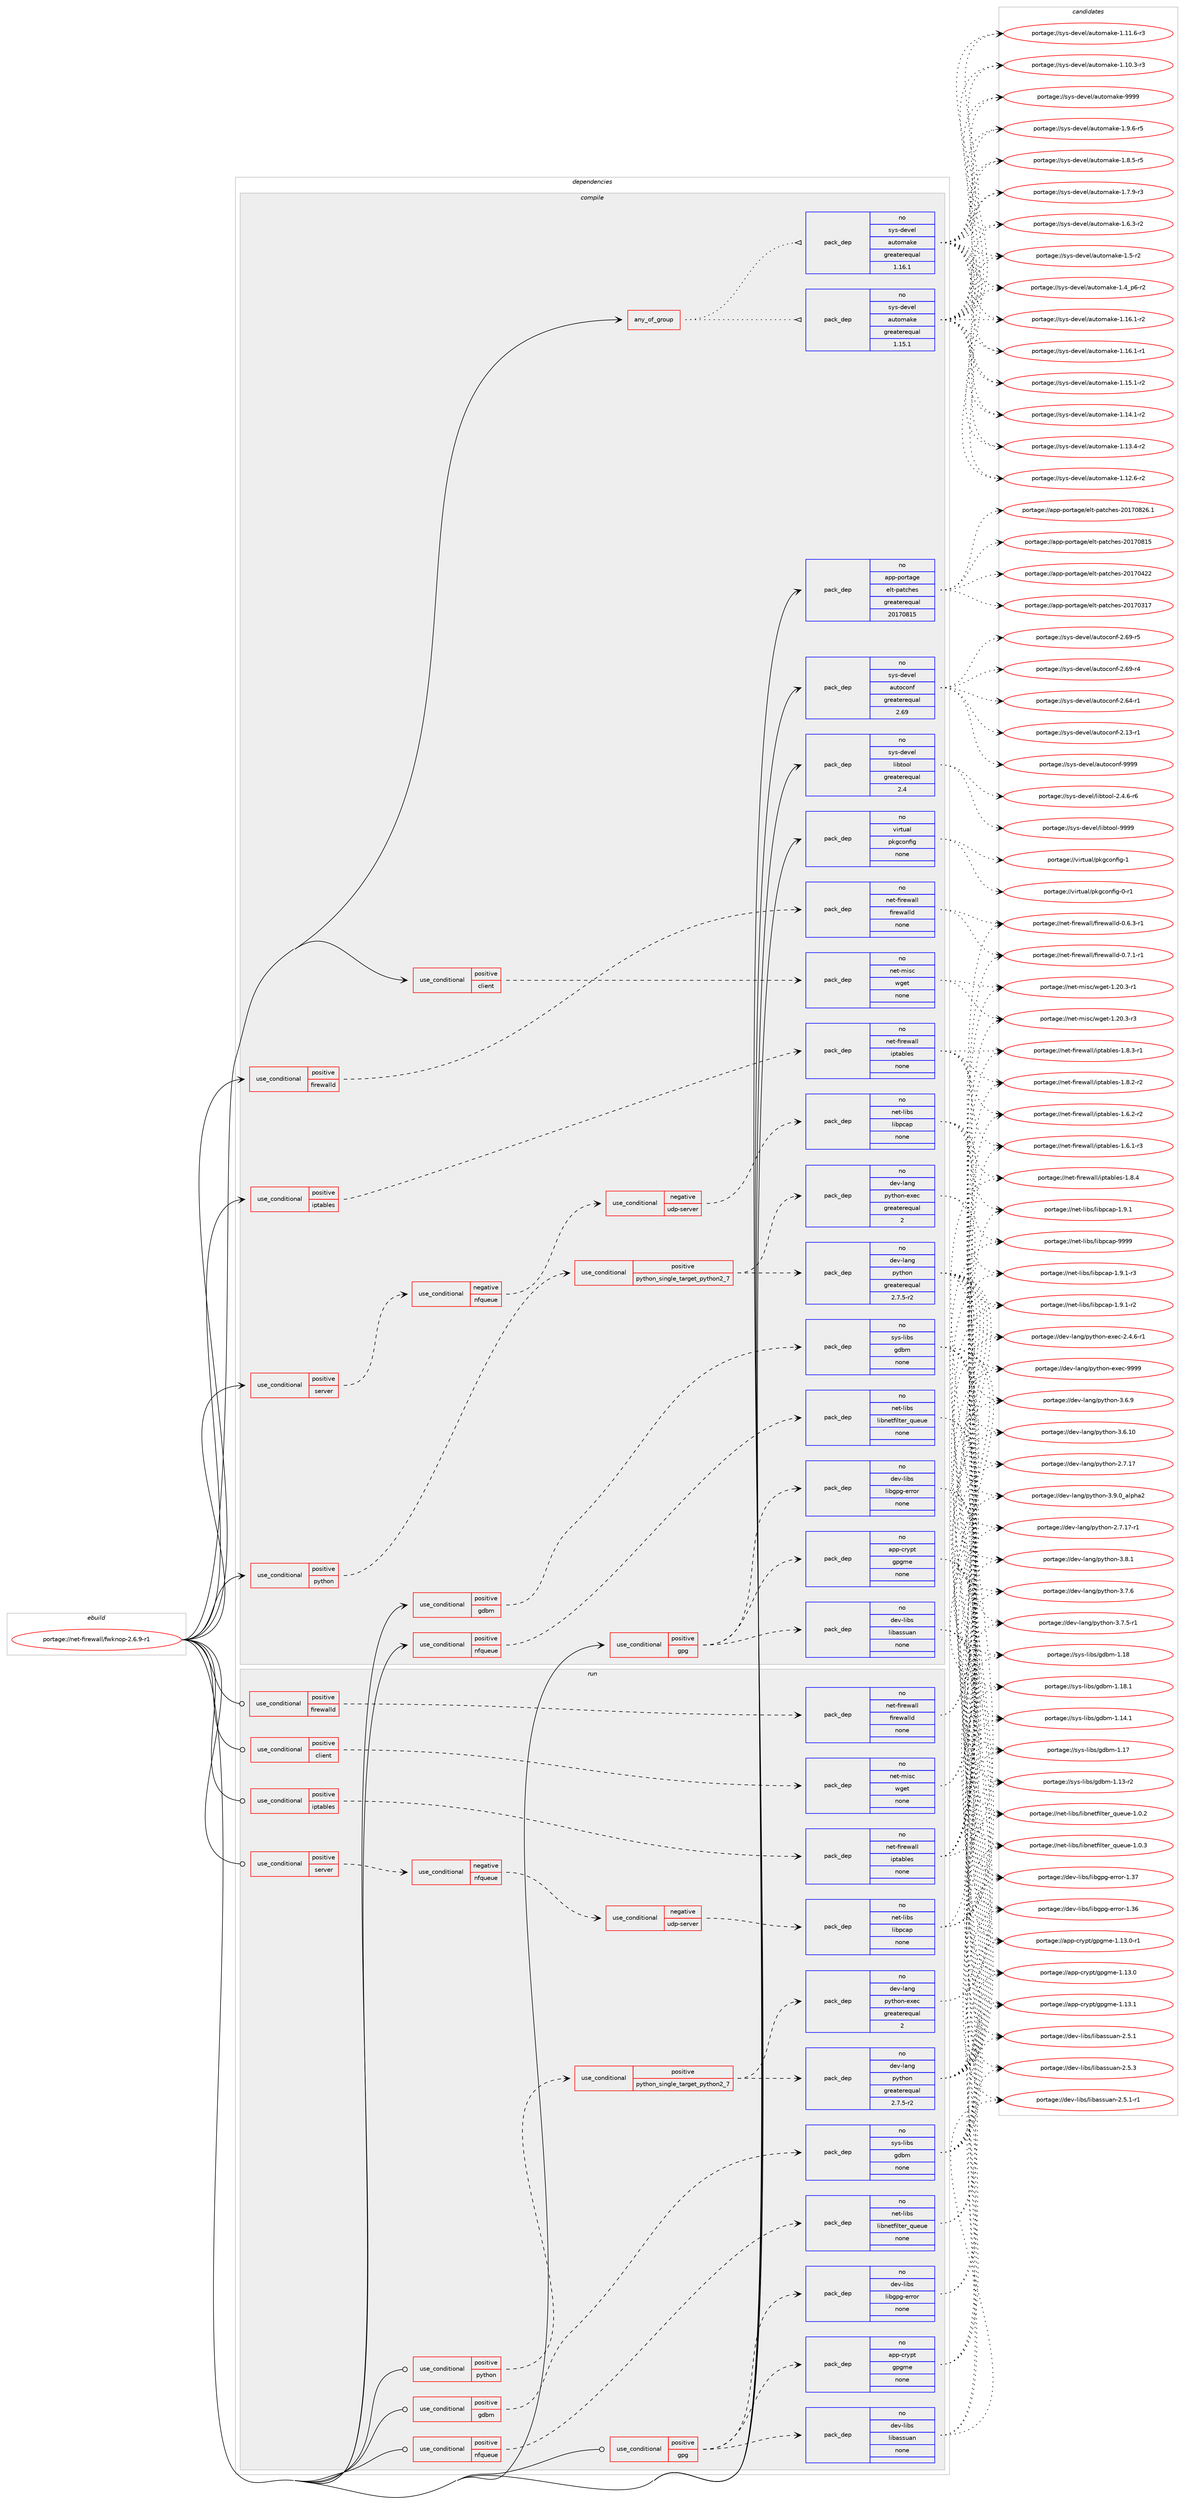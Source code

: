 digraph prolog {

# *************
# Graph options
# *************

newrank=true;
concentrate=true;
compound=true;
graph [rankdir=LR,fontname=Helvetica,fontsize=10,ranksep=1.5];#, ranksep=2.5, nodesep=0.2];
edge  [arrowhead=vee];
node  [fontname=Helvetica,fontsize=10];

# **********
# The ebuild
# **********

subgraph cluster_leftcol {
color=gray;
rank=same;
label=<<i>ebuild</i>>;
id [label="portage://net-firewall/fwknop-2.6.9-r1", color=red, width=4, href="../net-firewall/fwknop-2.6.9-r1.svg"];
}

# ****************
# The dependencies
# ****************

subgraph cluster_midcol {
color=gray;
label=<<i>dependencies</i>>;
subgraph cluster_compile {
fillcolor="#eeeeee";
style=filled;
label=<<i>compile</i>>;
subgraph any2264 {
dependency145728 [label=<<TABLE BORDER="0" CELLBORDER="1" CELLSPACING="0" CELLPADDING="4"><TR><TD CELLPADDING="10">any_of_group</TD></TR></TABLE>>, shape=none, color=red];subgraph pack111293 {
dependency145729 [label=<<TABLE BORDER="0" CELLBORDER="1" CELLSPACING="0" CELLPADDING="4" WIDTH="220"><TR><TD ROWSPAN="6" CELLPADDING="30">pack_dep</TD></TR><TR><TD WIDTH="110">no</TD></TR><TR><TD>sys-devel</TD></TR><TR><TD>automake</TD></TR><TR><TD>greaterequal</TD></TR><TR><TD>1.16.1</TD></TR></TABLE>>, shape=none, color=blue];
}
dependency145728:e -> dependency145729:w [weight=20,style="dotted",arrowhead="oinv"];
subgraph pack111294 {
dependency145730 [label=<<TABLE BORDER="0" CELLBORDER="1" CELLSPACING="0" CELLPADDING="4" WIDTH="220"><TR><TD ROWSPAN="6" CELLPADDING="30">pack_dep</TD></TR><TR><TD WIDTH="110">no</TD></TR><TR><TD>sys-devel</TD></TR><TR><TD>automake</TD></TR><TR><TD>greaterequal</TD></TR><TR><TD>1.15.1</TD></TR></TABLE>>, shape=none, color=blue];
}
dependency145728:e -> dependency145730:w [weight=20,style="dotted",arrowhead="oinv"];
}
id:e -> dependency145728:w [weight=20,style="solid",arrowhead="vee"];
subgraph cond32019 {
dependency145731 [label=<<TABLE BORDER="0" CELLBORDER="1" CELLSPACING="0" CELLPADDING="4"><TR><TD ROWSPAN="3" CELLPADDING="10">use_conditional</TD></TR><TR><TD>positive</TD></TR><TR><TD>client</TD></TR></TABLE>>, shape=none, color=red];
subgraph pack111295 {
dependency145732 [label=<<TABLE BORDER="0" CELLBORDER="1" CELLSPACING="0" CELLPADDING="4" WIDTH="220"><TR><TD ROWSPAN="6" CELLPADDING="30">pack_dep</TD></TR><TR><TD WIDTH="110">no</TD></TR><TR><TD>net-misc</TD></TR><TR><TD>wget</TD></TR><TR><TD>none</TD></TR><TR><TD></TD></TR></TABLE>>, shape=none, color=blue];
}
dependency145731:e -> dependency145732:w [weight=20,style="dashed",arrowhead="vee"];
}
id:e -> dependency145731:w [weight=20,style="solid",arrowhead="vee"];
subgraph cond32020 {
dependency145733 [label=<<TABLE BORDER="0" CELLBORDER="1" CELLSPACING="0" CELLPADDING="4"><TR><TD ROWSPAN="3" CELLPADDING="10">use_conditional</TD></TR><TR><TD>positive</TD></TR><TR><TD>firewalld</TD></TR></TABLE>>, shape=none, color=red];
subgraph pack111296 {
dependency145734 [label=<<TABLE BORDER="0" CELLBORDER="1" CELLSPACING="0" CELLPADDING="4" WIDTH="220"><TR><TD ROWSPAN="6" CELLPADDING="30">pack_dep</TD></TR><TR><TD WIDTH="110">no</TD></TR><TR><TD>net-firewall</TD></TR><TR><TD>firewalld</TD></TR><TR><TD>none</TD></TR><TR><TD></TD></TR></TABLE>>, shape=none, color=blue];
}
dependency145733:e -> dependency145734:w [weight=20,style="dashed",arrowhead="vee"];
}
id:e -> dependency145733:w [weight=20,style="solid",arrowhead="vee"];
subgraph cond32021 {
dependency145735 [label=<<TABLE BORDER="0" CELLBORDER="1" CELLSPACING="0" CELLPADDING="4"><TR><TD ROWSPAN="3" CELLPADDING="10">use_conditional</TD></TR><TR><TD>positive</TD></TR><TR><TD>gdbm</TD></TR></TABLE>>, shape=none, color=red];
subgraph pack111297 {
dependency145736 [label=<<TABLE BORDER="0" CELLBORDER="1" CELLSPACING="0" CELLPADDING="4" WIDTH="220"><TR><TD ROWSPAN="6" CELLPADDING="30">pack_dep</TD></TR><TR><TD WIDTH="110">no</TD></TR><TR><TD>sys-libs</TD></TR><TR><TD>gdbm</TD></TR><TR><TD>none</TD></TR><TR><TD></TD></TR></TABLE>>, shape=none, color=blue];
}
dependency145735:e -> dependency145736:w [weight=20,style="dashed",arrowhead="vee"];
}
id:e -> dependency145735:w [weight=20,style="solid",arrowhead="vee"];
subgraph cond32022 {
dependency145737 [label=<<TABLE BORDER="0" CELLBORDER="1" CELLSPACING="0" CELLPADDING="4"><TR><TD ROWSPAN="3" CELLPADDING="10">use_conditional</TD></TR><TR><TD>positive</TD></TR><TR><TD>gpg</TD></TR></TABLE>>, shape=none, color=red];
subgraph pack111298 {
dependency145738 [label=<<TABLE BORDER="0" CELLBORDER="1" CELLSPACING="0" CELLPADDING="4" WIDTH="220"><TR><TD ROWSPAN="6" CELLPADDING="30">pack_dep</TD></TR><TR><TD WIDTH="110">no</TD></TR><TR><TD>app-crypt</TD></TR><TR><TD>gpgme</TD></TR><TR><TD>none</TD></TR><TR><TD></TD></TR></TABLE>>, shape=none, color=blue];
}
dependency145737:e -> dependency145738:w [weight=20,style="dashed",arrowhead="vee"];
subgraph pack111299 {
dependency145739 [label=<<TABLE BORDER="0" CELLBORDER="1" CELLSPACING="0" CELLPADDING="4" WIDTH="220"><TR><TD ROWSPAN="6" CELLPADDING="30">pack_dep</TD></TR><TR><TD WIDTH="110">no</TD></TR><TR><TD>dev-libs</TD></TR><TR><TD>libassuan</TD></TR><TR><TD>none</TD></TR><TR><TD></TD></TR></TABLE>>, shape=none, color=blue];
}
dependency145737:e -> dependency145739:w [weight=20,style="dashed",arrowhead="vee"];
subgraph pack111300 {
dependency145740 [label=<<TABLE BORDER="0" CELLBORDER="1" CELLSPACING="0" CELLPADDING="4" WIDTH="220"><TR><TD ROWSPAN="6" CELLPADDING="30">pack_dep</TD></TR><TR><TD WIDTH="110">no</TD></TR><TR><TD>dev-libs</TD></TR><TR><TD>libgpg-error</TD></TR><TR><TD>none</TD></TR><TR><TD></TD></TR></TABLE>>, shape=none, color=blue];
}
dependency145737:e -> dependency145740:w [weight=20,style="dashed",arrowhead="vee"];
}
id:e -> dependency145737:w [weight=20,style="solid",arrowhead="vee"];
subgraph cond32023 {
dependency145741 [label=<<TABLE BORDER="0" CELLBORDER="1" CELLSPACING="0" CELLPADDING="4"><TR><TD ROWSPAN="3" CELLPADDING="10">use_conditional</TD></TR><TR><TD>positive</TD></TR><TR><TD>iptables</TD></TR></TABLE>>, shape=none, color=red];
subgraph pack111301 {
dependency145742 [label=<<TABLE BORDER="0" CELLBORDER="1" CELLSPACING="0" CELLPADDING="4" WIDTH="220"><TR><TD ROWSPAN="6" CELLPADDING="30">pack_dep</TD></TR><TR><TD WIDTH="110">no</TD></TR><TR><TD>net-firewall</TD></TR><TR><TD>iptables</TD></TR><TR><TD>none</TD></TR><TR><TD></TD></TR></TABLE>>, shape=none, color=blue];
}
dependency145741:e -> dependency145742:w [weight=20,style="dashed",arrowhead="vee"];
}
id:e -> dependency145741:w [weight=20,style="solid",arrowhead="vee"];
subgraph cond32024 {
dependency145743 [label=<<TABLE BORDER="0" CELLBORDER="1" CELLSPACING="0" CELLPADDING="4"><TR><TD ROWSPAN="3" CELLPADDING="10">use_conditional</TD></TR><TR><TD>positive</TD></TR><TR><TD>nfqueue</TD></TR></TABLE>>, shape=none, color=red];
subgraph pack111302 {
dependency145744 [label=<<TABLE BORDER="0" CELLBORDER="1" CELLSPACING="0" CELLPADDING="4" WIDTH="220"><TR><TD ROWSPAN="6" CELLPADDING="30">pack_dep</TD></TR><TR><TD WIDTH="110">no</TD></TR><TR><TD>net-libs</TD></TR><TR><TD>libnetfilter_queue</TD></TR><TR><TD>none</TD></TR><TR><TD></TD></TR></TABLE>>, shape=none, color=blue];
}
dependency145743:e -> dependency145744:w [weight=20,style="dashed",arrowhead="vee"];
}
id:e -> dependency145743:w [weight=20,style="solid",arrowhead="vee"];
subgraph cond32025 {
dependency145745 [label=<<TABLE BORDER="0" CELLBORDER="1" CELLSPACING="0" CELLPADDING="4"><TR><TD ROWSPAN="3" CELLPADDING="10">use_conditional</TD></TR><TR><TD>positive</TD></TR><TR><TD>python</TD></TR></TABLE>>, shape=none, color=red];
subgraph cond32026 {
dependency145746 [label=<<TABLE BORDER="0" CELLBORDER="1" CELLSPACING="0" CELLPADDING="4"><TR><TD ROWSPAN="3" CELLPADDING="10">use_conditional</TD></TR><TR><TD>positive</TD></TR><TR><TD>python_single_target_python2_7</TD></TR></TABLE>>, shape=none, color=red];
subgraph pack111303 {
dependency145747 [label=<<TABLE BORDER="0" CELLBORDER="1" CELLSPACING="0" CELLPADDING="4" WIDTH="220"><TR><TD ROWSPAN="6" CELLPADDING="30">pack_dep</TD></TR><TR><TD WIDTH="110">no</TD></TR><TR><TD>dev-lang</TD></TR><TR><TD>python</TD></TR><TR><TD>greaterequal</TD></TR><TR><TD>2.7.5-r2</TD></TR></TABLE>>, shape=none, color=blue];
}
dependency145746:e -> dependency145747:w [weight=20,style="dashed",arrowhead="vee"];
subgraph pack111304 {
dependency145748 [label=<<TABLE BORDER="0" CELLBORDER="1" CELLSPACING="0" CELLPADDING="4" WIDTH="220"><TR><TD ROWSPAN="6" CELLPADDING="30">pack_dep</TD></TR><TR><TD WIDTH="110">no</TD></TR><TR><TD>dev-lang</TD></TR><TR><TD>python-exec</TD></TR><TR><TD>greaterequal</TD></TR><TR><TD>2</TD></TR></TABLE>>, shape=none, color=blue];
}
dependency145746:e -> dependency145748:w [weight=20,style="dashed",arrowhead="vee"];
}
dependency145745:e -> dependency145746:w [weight=20,style="dashed",arrowhead="vee"];
}
id:e -> dependency145745:w [weight=20,style="solid",arrowhead="vee"];
subgraph cond32027 {
dependency145749 [label=<<TABLE BORDER="0" CELLBORDER="1" CELLSPACING="0" CELLPADDING="4"><TR><TD ROWSPAN="3" CELLPADDING="10">use_conditional</TD></TR><TR><TD>positive</TD></TR><TR><TD>server</TD></TR></TABLE>>, shape=none, color=red];
subgraph cond32028 {
dependency145750 [label=<<TABLE BORDER="0" CELLBORDER="1" CELLSPACING="0" CELLPADDING="4"><TR><TD ROWSPAN="3" CELLPADDING="10">use_conditional</TD></TR><TR><TD>negative</TD></TR><TR><TD>nfqueue</TD></TR></TABLE>>, shape=none, color=red];
subgraph cond32029 {
dependency145751 [label=<<TABLE BORDER="0" CELLBORDER="1" CELLSPACING="0" CELLPADDING="4"><TR><TD ROWSPAN="3" CELLPADDING="10">use_conditional</TD></TR><TR><TD>negative</TD></TR><TR><TD>udp-server</TD></TR></TABLE>>, shape=none, color=red];
subgraph pack111305 {
dependency145752 [label=<<TABLE BORDER="0" CELLBORDER="1" CELLSPACING="0" CELLPADDING="4" WIDTH="220"><TR><TD ROWSPAN="6" CELLPADDING="30">pack_dep</TD></TR><TR><TD WIDTH="110">no</TD></TR><TR><TD>net-libs</TD></TR><TR><TD>libpcap</TD></TR><TR><TD>none</TD></TR><TR><TD></TD></TR></TABLE>>, shape=none, color=blue];
}
dependency145751:e -> dependency145752:w [weight=20,style="dashed",arrowhead="vee"];
}
dependency145750:e -> dependency145751:w [weight=20,style="dashed",arrowhead="vee"];
}
dependency145749:e -> dependency145750:w [weight=20,style="dashed",arrowhead="vee"];
}
id:e -> dependency145749:w [weight=20,style="solid",arrowhead="vee"];
subgraph pack111306 {
dependency145753 [label=<<TABLE BORDER="0" CELLBORDER="1" CELLSPACING="0" CELLPADDING="4" WIDTH="220"><TR><TD ROWSPAN="6" CELLPADDING="30">pack_dep</TD></TR><TR><TD WIDTH="110">no</TD></TR><TR><TD>app-portage</TD></TR><TR><TD>elt-patches</TD></TR><TR><TD>greaterequal</TD></TR><TR><TD>20170815</TD></TR></TABLE>>, shape=none, color=blue];
}
id:e -> dependency145753:w [weight=20,style="solid",arrowhead="vee"];
subgraph pack111307 {
dependency145754 [label=<<TABLE BORDER="0" CELLBORDER="1" CELLSPACING="0" CELLPADDING="4" WIDTH="220"><TR><TD ROWSPAN="6" CELLPADDING="30">pack_dep</TD></TR><TR><TD WIDTH="110">no</TD></TR><TR><TD>sys-devel</TD></TR><TR><TD>autoconf</TD></TR><TR><TD>greaterequal</TD></TR><TR><TD>2.69</TD></TR></TABLE>>, shape=none, color=blue];
}
id:e -> dependency145754:w [weight=20,style="solid",arrowhead="vee"];
subgraph pack111308 {
dependency145755 [label=<<TABLE BORDER="0" CELLBORDER="1" CELLSPACING="0" CELLPADDING="4" WIDTH="220"><TR><TD ROWSPAN="6" CELLPADDING="30">pack_dep</TD></TR><TR><TD WIDTH="110">no</TD></TR><TR><TD>sys-devel</TD></TR><TR><TD>libtool</TD></TR><TR><TD>greaterequal</TD></TR><TR><TD>2.4</TD></TR></TABLE>>, shape=none, color=blue];
}
id:e -> dependency145755:w [weight=20,style="solid",arrowhead="vee"];
subgraph pack111309 {
dependency145756 [label=<<TABLE BORDER="0" CELLBORDER="1" CELLSPACING="0" CELLPADDING="4" WIDTH="220"><TR><TD ROWSPAN="6" CELLPADDING="30">pack_dep</TD></TR><TR><TD WIDTH="110">no</TD></TR><TR><TD>virtual</TD></TR><TR><TD>pkgconfig</TD></TR><TR><TD>none</TD></TR><TR><TD></TD></TR></TABLE>>, shape=none, color=blue];
}
id:e -> dependency145756:w [weight=20,style="solid",arrowhead="vee"];
}
subgraph cluster_compileandrun {
fillcolor="#eeeeee";
style=filled;
label=<<i>compile and run</i>>;
}
subgraph cluster_run {
fillcolor="#eeeeee";
style=filled;
label=<<i>run</i>>;
subgraph cond32030 {
dependency145757 [label=<<TABLE BORDER="0" CELLBORDER="1" CELLSPACING="0" CELLPADDING="4"><TR><TD ROWSPAN="3" CELLPADDING="10">use_conditional</TD></TR><TR><TD>positive</TD></TR><TR><TD>client</TD></TR></TABLE>>, shape=none, color=red];
subgraph pack111310 {
dependency145758 [label=<<TABLE BORDER="0" CELLBORDER="1" CELLSPACING="0" CELLPADDING="4" WIDTH="220"><TR><TD ROWSPAN="6" CELLPADDING="30">pack_dep</TD></TR><TR><TD WIDTH="110">no</TD></TR><TR><TD>net-misc</TD></TR><TR><TD>wget</TD></TR><TR><TD>none</TD></TR><TR><TD></TD></TR></TABLE>>, shape=none, color=blue];
}
dependency145757:e -> dependency145758:w [weight=20,style="dashed",arrowhead="vee"];
}
id:e -> dependency145757:w [weight=20,style="solid",arrowhead="odot"];
subgraph cond32031 {
dependency145759 [label=<<TABLE BORDER="0" CELLBORDER="1" CELLSPACING="0" CELLPADDING="4"><TR><TD ROWSPAN="3" CELLPADDING="10">use_conditional</TD></TR><TR><TD>positive</TD></TR><TR><TD>firewalld</TD></TR></TABLE>>, shape=none, color=red];
subgraph pack111311 {
dependency145760 [label=<<TABLE BORDER="0" CELLBORDER="1" CELLSPACING="0" CELLPADDING="4" WIDTH="220"><TR><TD ROWSPAN="6" CELLPADDING="30">pack_dep</TD></TR><TR><TD WIDTH="110">no</TD></TR><TR><TD>net-firewall</TD></TR><TR><TD>firewalld</TD></TR><TR><TD>none</TD></TR><TR><TD></TD></TR></TABLE>>, shape=none, color=blue];
}
dependency145759:e -> dependency145760:w [weight=20,style="dashed",arrowhead="vee"];
}
id:e -> dependency145759:w [weight=20,style="solid",arrowhead="odot"];
subgraph cond32032 {
dependency145761 [label=<<TABLE BORDER="0" CELLBORDER="1" CELLSPACING="0" CELLPADDING="4"><TR><TD ROWSPAN="3" CELLPADDING="10">use_conditional</TD></TR><TR><TD>positive</TD></TR><TR><TD>gdbm</TD></TR></TABLE>>, shape=none, color=red];
subgraph pack111312 {
dependency145762 [label=<<TABLE BORDER="0" CELLBORDER="1" CELLSPACING="0" CELLPADDING="4" WIDTH="220"><TR><TD ROWSPAN="6" CELLPADDING="30">pack_dep</TD></TR><TR><TD WIDTH="110">no</TD></TR><TR><TD>sys-libs</TD></TR><TR><TD>gdbm</TD></TR><TR><TD>none</TD></TR><TR><TD></TD></TR></TABLE>>, shape=none, color=blue];
}
dependency145761:e -> dependency145762:w [weight=20,style="dashed",arrowhead="vee"];
}
id:e -> dependency145761:w [weight=20,style="solid",arrowhead="odot"];
subgraph cond32033 {
dependency145763 [label=<<TABLE BORDER="0" CELLBORDER="1" CELLSPACING="0" CELLPADDING="4"><TR><TD ROWSPAN="3" CELLPADDING="10">use_conditional</TD></TR><TR><TD>positive</TD></TR><TR><TD>gpg</TD></TR></TABLE>>, shape=none, color=red];
subgraph pack111313 {
dependency145764 [label=<<TABLE BORDER="0" CELLBORDER="1" CELLSPACING="0" CELLPADDING="4" WIDTH="220"><TR><TD ROWSPAN="6" CELLPADDING="30">pack_dep</TD></TR><TR><TD WIDTH="110">no</TD></TR><TR><TD>app-crypt</TD></TR><TR><TD>gpgme</TD></TR><TR><TD>none</TD></TR><TR><TD></TD></TR></TABLE>>, shape=none, color=blue];
}
dependency145763:e -> dependency145764:w [weight=20,style="dashed",arrowhead="vee"];
subgraph pack111314 {
dependency145765 [label=<<TABLE BORDER="0" CELLBORDER="1" CELLSPACING="0" CELLPADDING="4" WIDTH="220"><TR><TD ROWSPAN="6" CELLPADDING="30">pack_dep</TD></TR><TR><TD WIDTH="110">no</TD></TR><TR><TD>dev-libs</TD></TR><TR><TD>libassuan</TD></TR><TR><TD>none</TD></TR><TR><TD></TD></TR></TABLE>>, shape=none, color=blue];
}
dependency145763:e -> dependency145765:w [weight=20,style="dashed",arrowhead="vee"];
subgraph pack111315 {
dependency145766 [label=<<TABLE BORDER="0" CELLBORDER="1" CELLSPACING="0" CELLPADDING="4" WIDTH="220"><TR><TD ROWSPAN="6" CELLPADDING="30">pack_dep</TD></TR><TR><TD WIDTH="110">no</TD></TR><TR><TD>dev-libs</TD></TR><TR><TD>libgpg-error</TD></TR><TR><TD>none</TD></TR><TR><TD></TD></TR></TABLE>>, shape=none, color=blue];
}
dependency145763:e -> dependency145766:w [weight=20,style="dashed",arrowhead="vee"];
}
id:e -> dependency145763:w [weight=20,style="solid",arrowhead="odot"];
subgraph cond32034 {
dependency145767 [label=<<TABLE BORDER="0" CELLBORDER="1" CELLSPACING="0" CELLPADDING="4"><TR><TD ROWSPAN="3" CELLPADDING="10">use_conditional</TD></TR><TR><TD>positive</TD></TR><TR><TD>iptables</TD></TR></TABLE>>, shape=none, color=red];
subgraph pack111316 {
dependency145768 [label=<<TABLE BORDER="0" CELLBORDER="1" CELLSPACING="0" CELLPADDING="4" WIDTH="220"><TR><TD ROWSPAN="6" CELLPADDING="30">pack_dep</TD></TR><TR><TD WIDTH="110">no</TD></TR><TR><TD>net-firewall</TD></TR><TR><TD>iptables</TD></TR><TR><TD>none</TD></TR><TR><TD></TD></TR></TABLE>>, shape=none, color=blue];
}
dependency145767:e -> dependency145768:w [weight=20,style="dashed",arrowhead="vee"];
}
id:e -> dependency145767:w [weight=20,style="solid",arrowhead="odot"];
subgraph cond32035 {
dependency145769 [label=<<TABLE BORDER="0" CELLBORDER="1" CELLSPACING="0" CELLPADDING="4"><TR><TD ROWSPAN="3" CELLPADDING="10">use_conditional</TD></TR><TR><TD>positive</TD></TR><TR><TD>nfqueue</TD></TR></TABLE>>, shape=none, color=red];
subgraph pack111317 {
dependency145770 [label=<<TABLE BORDER="0" CELLBORDER="1" CELLSPACING="0" CELLPADDING="4" WIDTH="220"><TR><TD ROWSPAN="6" CELLPADDING="30">pack_dep</TD></TR><TR><TD WIDTH="110">no</TD></TR><TR><TD>net-libs</TD></TR><TR><TD>libnetfilter_queue</TD></TR><TR><TD>none</TD></TR><TR><TD></TD></TR></TABLE>>, shape=none, color=blue];
}
dependency145769:e -> dependency145770:w [weight=20,style="dashed",arrowhead="vee"];
}
id:e -> dependency145769:w [weight=20,style="solid",arrowhead="odot"];
subgraph cond32036 {
dependency145771 [label=<<TABLE BORDER="0" CELLBORDER="1" CELLSPACING="0" CELLPADDING="4"><TR><TD ROWSPAN="3" CELLPADDING="10">use_conditional</TD></TR><TR><TD>positive</TD></TR><TR><TD>python</TD></TR></TABLE>>, shape=none, color=red];
subgraph cond32037 {
dependency145772 [label=<<TABLE BORDER="0" CELLBORDER="1" CELLSPACING="0" CELLPADDING="4"><TR><TD ROWSPAN="3" CELLPADDING="10">use_conditional</TD></TR><TR><TD>positive</TD></TR><TR><TD>python_single_target_python2_7</TD></TR></TABLE>>, shape=none, color=red];
subgraph pack111318 {
dependency145773 [label=<<TABLE BORDER="0" CELLBORDER="1" CELLSPACING="0" CELLPADDING="4" WIDTH="220"><TR><TD ROWSPAN="6" CELLPADDING="30">pack_dep</TD></TR><TR><TD WIDTH="110">no</TD></TR><TR><TD>dev-lang</TD></TR><TR><TD>python</TD></TR><TR><TD>greaterequal</TD></TR><TR><TD>2.7.5-r2</TD></TR></TABLE>>, shape=none, color=blue];
}
dependency145772:e -> dependency145773:w [weight=20,style="dashed",arrowhead="vee"];
subgraph pack111319 {
dependency145774 [label=<<TABLE BORDER="0" CELLBORDER="1" CELLSPACING="0" CELLPADDING="4" WIDTH="220"><TR><TD ROWSPAN="6" CELLPADDING="30">pack_dep</TD></TR><TR><TD WIDTH="110">no</TD></TR><TR><TD>dev-lang</TD></TR><TR><TD>python-exec</TD></TR><TR><TD>greaterequal</TD></TR><TR><TD>2</TD></TR></TABLE>>, shape=none, color=blue];
}
dependency145772:e -> dependency145774:w [weight=20,style="dashed",arrowhead="vee"];
}
dependency145771:e -> dependency145772:w [weight=20,style="dashed",arrowhead="vee"];
}
id:e -> dependency145771:w [weight=20,style="solid",arrowhead="odot"];
subgraph cond32038 {
dependency145775 [label=<<TABLE BORDER="0" CELLBORDER="1" CELLSPACING="0" CELLPADDING="4"><TR><TD ROWSPAN="3" CELLPADDING="10">use_conditional</TD></TR><TR><TD>positive</TD></TR><TR><TD>server</TD></TR></TABLE>>, shape=none, color=red];
subgraph cond32039 {
dependency145776 [label=<<TABLE BORDER="0" CELLBORDER="1" CELLSPACING="0" CELLPADDING="4"><TR><TD ROWSPAN="3" CELLPADDING="10">use_conditional</TD></TR><TR><TD>negative</TD></TR><TR><TD>nfqueue</TD></TR></TABLE>>, shape=none, color=red];
subgraph cond32040 {
dependency145777 [label=<<TABLE BORDER="0" CELLBORDER="1" CELLSPACING="0" CELLPADDING="4"><TR><TD ROWSPAN="3" CELLPADDING="10">use_conditional</TD></TR><TR><TD>negative</TD></TR><TR><TD>udp-server</TD></TR></TABLE>>, shape=none, color=red];
subgraph pack111320 {
dependency145778 [label=<<TABLE BORDER="0" CELLBORDER="1" CELLSPACING="0" CELLPADDING="4" WIDTH="220"><TR><TD ROWSPAN="6" CELLPADDING="30">pack_dep</TD></TR><TR><TD WIDTH="110">no</TD></TR><TR><TD>net-libs</TD></TR><TR><TD>libpcap</TD></TR><TR><TD>none</TD></TR><TR><TD></TD></TR></TABLE>>, shape=none, color=blue];
}
dependency145777:e -> dependency145778:w [weight=20,style="dashed",arrowhead="vee"];
}
dependency145776:e -> dependency145777:w [weight=20,style="dashed",arrowhead="vee"];
}
dependency145775:e -> dependency145776:w [weight=20,style="dashed",arrowhead="vee"];
}
id:e -> dependency145775:w [weight=20,style="solid",arrowhead="odot"];
}
}

# **************
# The candidates
# **************

subgraph cluster_choices {
rank=same;
color=gray;
label=<<i>candidates</i>>;

subgraph choice111293 {
color=black;
nodesep=1;
choice115121115451001011181011084797117116111109971071014557575757 [label="portage://sys-devel/automake-9999", color=red, width=4,href="../sys-devel/automake-9999.svg"];
choice115121115451001011181011084797117116111109971071014549465746544511453 [label="portage://sys-devel/automake-1.9.6-r5", color=red, width=4,href="../sys-devel/automake-1.9.6-r5.svg"];
choice115121115451001011181011084797117116111109971071014549465646534511453 [label="portage://sys-devel/automake-1.8.5-r5", color=red, width=4,href="../sys-devel/automake-1.8.5-r5.svg"];
choice115121115451001011181011084797117116111109971071014549465546574511451 [label="portage://sys-devel/automake-1.7.9-r3", color=red, width=4,href="../sys-devel/automake-1.7.9-r3.svg"];
choice115121115451001011181011084797117116111109971071014549465446514511450 [label="portage://sys-devel/automake-1.6.3-r2", color=red, width=4,href="../sys-devel/automake-1.6.3-r2.svg"];
choice11512111545100101118101108479711711611110997107101454946534511450 [label="portage://sys-devel/automake-1.5-r2", color=red, width=4,href="../sys-devel/automake-1.5-r2.svg"];
choice115121115451001011181011084797117116111109971071014549465295112544511450 [label="portage://sys-devel/automake-1.4_p6-r2", color=red, width=4,href="../sys-devel/automake-1.4_p6-r2.svg"];
choice11512111545100101118101108479711711611110997107101454946495446494511450 [label="portage://sys-devel/automake-1.16.1-r2", color=red, width=4,href="../sys-devel/automake-1.16.1-r2.svg"];
choice11512111545100101118101108479711711611110997107101454946495446494511449 [label="portage://sys-devel/automake-1.16.1-r1", color=red, width=4,href="../sys-devel/automake-1.16.1-r1.svg"];
choice11512111545100101118101108479711711611110997107101454946495346494511450 [label="portage://sys-devel/automake-1.15.1-r2", color=red, width=4,href="../sys-devel/automake-1.15.1-r2.svg"];
choice11512111545100101118101108479711711611110997107101454946495246494511450 [label="portage://sys-devel/automake-1.14.1-r2", color=red, width=4,href="../sys-devel/automake-1.14.1-r2.svg"];
choice11512111545100101118101108479711711611110997107101454946495146524511450 [label="portage://sys-devel/automake-1.13.4-r2", color=red, width=4,href="../sys-devel/automake-1.13.4-r2.svg"];
choice11512111545100101118101108479711711611110997107101454946495046544511450 [label="portage://sys-devel/automake-1.12.6-r2", color=red, width=4,href="../sys-devel/automake-1.12.6-r2.svg"];
choice11512111545100101118101108479711711611110997107101454946494946544511451 [label="portage://sys-devel/automake-1.11.6-r3", color=red, width=4,href="../sys-devel/automake-1.11.6-r3.svg"];
choice11512111545100101118101108479711711611110997107101454946494846514511451 [label="portage://sys-devel/automake-1.10.3-r3", color=red, width=4,href="../sys-devel/automake-1.10.3-r3.svg"];
dependency145729:e -> choice115121115451001011181011084797117116111109971071014557575757:w [style=dotted,weight="100"];
dependency145729:e -> choice115121115451001011181011084797117116111109971071014549465746544511453:w [style=dotted,weight="100"];
dependency145729:e -> choice115121115451001011181011084797117116111109971071014549465646534511453:w [style=dotted,weight="100"];
dependency145729:e -> choice115121115451001011181011084797117116111109971071014549465546574511451:w [style=dotted,weight="100"];
dependency145729:e -> choice115121115451001011181011084797117116111109971071014549465446514511450:w [style=dotted,weight="100"];
dependency145729:e -> choice11512111545100101118101108479711711611110997107101454946534511450:w [style=dotted,weight="100"];
dependency145729:e -> choice115121115451001011181011084797117116111109971071014549465295112544511450:w [style=dotted,weight="100"];
dependency145729:e -> choice11512111545100101118101108479711711611110997107101454946495446494511450:w [style=dotted,weight="100"];
dependency145729:e -> choice11512111545100101118101108479711711611110997107101454946495446494511449:w [style=dotted,weight="100"];
dependency145729:e -> choice11512111545100101118101108479711711611110997107101454946495346494511450:w [style=dotted,weight="100"];
dependency145729:e -> choice11512111545100101118101108479711711611110997107101454946495246494511450:w [style=dotted,weight="100"];
dependency145729:e -> choice11512111545100101118101108479711711611110997107101454946495146524511450:w [style=dotted,weight="100"];
dependency145729:e -> choice11512111545100101118101108479711711611110997107101454946495046544511450:w [style=dotted,weight="100"];
dependency145729:e -> choice11512111545100101118101108479711711611110997107101454946494946544511451:w [style=dotted,weight="100"];
dependency145729:e -> choice11512111545100101118101108479711711611110997107101454946494846514511451:w [style=dotted,weight="100"];
}
subgraph choice111294 {
color=black;
nodesep=1;
choice115121115451001011181011084797117116111109971071014557575757 [label="portage://sys-devel/automake-9999", color=red, width=4,href="../sys-devel/automake-9999.svg"];
choice115121115451001011181011084797117116111109971071014549465746544511453 [label="portage://sys-devel/automake-1.9.6-r5", color=red, width=4,href="../sys-devel/automake-1.9.6-r5.svg"];
choice115121115451001011181011084797117116111109971071014549465646534511453 [label="portage://sys-devel/automake-1.8.5-r5", color=red, width=4,href="../sys-devel/automake-1.8.5-r5.svg"];
choice115121115451001011181011084797117116111109971071014549465546574511451 [label="portage://sys-devel/automake-1.7.9-r3", color=red, width=4,href="../sys-devel/automake-1.7.9-r3.svg"];
choice115121115451001011181011084797117116111109971071014549465446514511450 [label="portage://sys-devel/automake-1.6.3-r2", color=red, width=4,href="../sys-devel/automake-1.6.3-r2.svg"];
choice11512111545100101118101108479711711611110997107101454946534511450 [label="portage://sys-devel/automake-1.5-r2", color=red, width=4,href="../sys-devel/automake-1.5-r2.svg"];
choice115121115451001011181011084797117116111109971071014549465295112544511450 [label="portage://sys-devel/automake-1.4_p6-r2", color=red, width=4,href="../sys-devel/automake-1.4_p6-r2.svg"];
choice11512111545100101118101108479711711611110997107101454946495446494511450 [label="portage://sys-devel/automake-1.16.1-r2", color=red, width=4,href="../sys-devel/automake-1.16.1-r2.svg"];
choice11512111545100101118101108479711711611110997107101454946495446494511449 [label="portage://sys-devel/automake-1.16.1-r1", color=red, width=4,href="../sys-devel/automake-1.16.1-r1.svg"];
choice11512111545100101118101108479711711611110997107101454946495346494511450 [label="portage://sys-devel/automake-1.15.1-r2", color=red, width=4,href="../sys-devel/automake-1.15.1-r2.svg"];
choice11512111545100101118101108479711711611110997107101454946495246494511450 [label="portage://sys-devel/automake-1.14.1-r2", color=red, width=4,href="../sys-devel/automake-1.14.1-r2.svg"];
choice11512111545100101118101108479711711611110997107101454946495146524511450 [label="portage://sys-devel/automake-1.13.4-r2", color=red, width=4,href="../sys-devel/automake-1.13.4-r2.svg"];
choice11512111545100101118101108479711711611110997107101454946495046544511450 [label="portage://sys-devel/automake-1.12.6-r2", color=red, width=4,href="../sys-devel/automake-1.12.6-r2.svg"];
choice11512111545100101118101108479711711611110997107101454946494946544511451 [label="portage://sys-devel/automake-1.11.6-r3", color=red, width=4,href="../sys-devel/automake-1.11.6-r3.svg"];
choice11512111545100101118101108479711711611110997107101454946494846514511451 [label="portage://sys-devel/automake-1.10.3-r3", color=red, width=4,href="../sys-devel/automake-1.10.3-r3.svg"];
dependency145730:e -> choice115121115451001011181011084797117116111109971071014557575757:w [style=dotted,weight="100"];
dependency145730:e -> choice115121115451001011181011084797117116111109971071014549465746544511453:w [style=dotted,weight="100"];
dependency145730:e -> choice115121115451001011181011084797117116111109971071014549465646534511453:w [style=dotted,weight="100"];
dependency145730:e -> choice115121115451001011181011084797117116111109971071014549465546574511451:w [style=dotted,weight="100"];
dependency145730:e -> choice115121115451001011181011084797117116111109971071014549465446514511450:w [style=dotted,weight="100"];
dependency145730:e -> choice11512111545100101118101108479711711611110997107101454946534511450:w [style=dotted,weight="100"];
dependency145730:e -> choice115121115451001011181011084797117116111109971071014549465295112544511450:w [style=dotted,weight="100"];
dependency145730:e -> choice11512111545100101118101108479711711611110997107101454946495446494511450:w [style=dotted,weight="100"];
dependency145730:e -> choice11512111545100101118101108479711711611110997107101454946495446494511449:w [style=dotted,weight="100"];
dependency145730:e -> choice11512111545100101118101108479711711611110997107101454946495346494511450:w [style=dotted,weight="100"];
dependency145730:e -> choice11512111545100101118101108479711711611110997107101454946495246494511450:w [style=dotted,weight="100"];
dependency145730:e -> choice11512111545100101118101108479711711611110997107101454946495146524511450:w [style=dotted,weight="100"];
dependency145730:e -> choice11512111545100101118101108479711711611110997107101454946495046544511450:w [style=dotted,weight="100"];
dependency145730:e -> choice11512111545100101118101108479711711611110997107101454946494946544511451:w [style=dotted,weight="100"];
dependency145730:e -> choice11512111545100101118101108479711711611110997107101454946494846514511451:w [style=dotted,weight="100"];
}
subgraph choice111295 {
color=black;
nodesep=1;
choice110101116451091051159947119103101116454946504846514511451 [label="portage://net-misc/wget-1.20.3-r3", color=red, width=4,href="../net-misc/wget-1.20.3-r3.svg"];
choice110101116451091051159947119103101116454946504846514511449 [label="portage://net-misc/wget-1.20.3-r1", color=red, width=4,href="../net-misc/wget-1.20.3-r1.svg"];
dependency145732:e -> choice110101116451091051159947119103101116454946504846514511451:w [style=dotted,weight="100"];
dependency145732:e -> choice110101116451091051159947119103101116454946504846514511449:w [style=dotted,weight="100"];
}
subgraph choice111296 {
color=black;
nodesep=1;
choice110101116451021051141011199710810847102105114101119971081081004548465546494511449 [label="portage://net-firewall/firewalld-0.7.1-r1", color=red, width=4,href="../net-firewall/firewalld-0.7.1-r1.svg"];
choice110101116451021051141011199710810847102105114101119971081081004548465446514511449 [label="portage://net-firewall/firewalld-0.6.3-r1", color=red, width=4,href="../net-firewall/firewalld-0.6.3-r1.svg"];
dependency145734:e -> choice110101116451021051141011199710810847102105114101119971081081004548465546494511449:w [style=dotted,weight="100"];
dependency145734:e -> choice110101116451021051141011199710810847102105114101119971081081004548465446514511449:w [style=dotted,weight="100"];
}
subgraph choice111297 {
color=black;
nodesep=1;
choice1151211154510810598115471031009810945494649564649 [label="portage://sys-libs/gdbm-1.18.1", color=red, width=4,href="../sys-libs/gdbm-1.18.1.svg"];
choice115121115451081059811547103100981094549464956 [label="portage://sys-libs/gdbm-1.18", color=red, width=4,href="../sys-libs/gdbm-1.18.svg"];
choice115121115451081059811547103100981094549464955 [label="portage://sys-libs/gdbm-1.17", color=red, width=4,href="../sys-libs/gdbm-1.17.svg"];
choice1151211154510810598115471031009810945494649524649 [label="portage://sys-libs/gdbm-1.14.1", color=red, width=4,href="../sys-libs/gdbm-1.14.1.svg"];
choice1151211154510810598115471031009810945494649514511450 [label="portage://sys-libs/gdbm-1.13-r2", color=red, width=4,href="../sys-libs/gdbm-1.13-r2.svg"];
dependency145736:e -> choice1151211154510810598115471031009810945494649564649:w [style=dotted,weight="100"];
dependency145736:e -> choice115121115451081059811547103100981094549464956:w [style=dotted,weight="100"];
dependency145736:e -> choice115121115451081059811547103100981094549464955:w [style=dotted,weight="100"];
dependency145736:e -> choice1151211154510810598115471031009810945494649524649:w [style=dotted,weight="100"];
dependency145736:e -> choice1151211154510810598115471031009810945494649514511450:w [style=dotted,weight="100"];
}
subgraph choice111298 {
color=black;
nodesep=1;
choice9711211245991141211121164710311210310910145494649514649 [label="portage://app-crypt/gpgme-1.13.1", color=red, width=4,href="../app-crypt/gpgme-1.13.1.svg"];
choice97112112459911412111211647103112103109101454946495146484511449 [label="portage://app-crypt/gpgme-1.13.0-r1", color=red, width=4,href="../app-crypt/gpgme-1.13.0-r1.svg"];
choice9711211245991141211121164710311210310910145494649514648 [label="portage://app-crypt/gpgme-1.13.0", color=red, width=4,href="../app-crypt/gpgme-1.13.0.svg"];
dependency145738:e -> choice9711211245991141211121164710311210310910145494649514649:w [style=dotted,weight="100"];
dependency145738:e -> choice97112112459911412111211647103112103109101454946495146484511449:w [style=dotted,weight="100"];
dependency145738:e -> choice9711211245991141211121164710311210310910145494649514648:w [style=dotted,weight="100"];
}
subgraph choice111299 {
color=black;
nodesep=1;
choice100101118451081059811547108105989711511511797110455046534651 [label="portage://dev-libs/libassuan-2.5.3", color=red, width=4,href="../dev-libs/libassuan-2.5.3.svg"];
choice1001011184510810598115471081059897115115117971104550465346494511449 [label="portage://dev-libs/libassuan-2.5.1-r1", color=red, width=4,href="../dev-libs/libassuan-2.5.1-r1.svg"];
choice100101118451081059811547108105989711511511797110455046534649 [label="portage://dev-libs/libassuan-2.5.1", color=red, width=4,href="../dev-libs/libassuan-2.5.1.svg"];
dependency145739:e -> choice100101118451081059811547108105989711511511797110455046534651:w [style=dotted,weight="100"];
dependency145739:e -> choice1001011184510810598115471081059897115115117971104550465346494511449:w [style=dotted,weight="100"];
dependency145739:e -> choice100101118451081059811547108105989711511511797110455046534649:w [style=dotted,weight="100"];
}
subgraph choice111300 {
color=black;
nodesep=1;
choice10010111845108105981154710810598103112103451011141141111144549465155 [label="portage://dev-libs/libgpg-error-1.37", color=red, width=4,href="../dev-libs/libgpg-error-1.37.svg"];
choice10010111845108105981154710810598103112103451011141141111144549465154 [label="portage://dev-libs/libgpg-error-1.36", color=red, width=4,href="../dev-libs/libgpg-error-1.36.svg"];
dependency145740:e -> choice10010111845108105981154710810598103112103451011141141111144549465155:w [style=dotted,weight="100"];
dependency145740:e -> choice10010111845108105981154710810598103112103451011141141111144549465154:w [style=dotted,weight="100"];
}
subgraph choice111301 {
color=black;
nodesep=1;
choice1101011164510210511410111997108108471051121169798108101115454946564652 [label="portage://net-firewall/iptables-1.8.4", color=red, width=4,href="../net-firewall/iptables-1.8.4.svg"];
choice11010111645102105114101119971081084710511211697981081011154549465646514511449 [label="portage://net-firewall/iptables-1.8.3-r1", color=red, width=4,href="../net-firewall/iptables-1.8.3-r1.svg"];
choice11010111645102105114101119971081084710511211697981081011154549465646504511450 [label="portage://net-firewall/iptables-1.8.2-r2", color=red, width=4,href="../net-firewall/iptables-1.8.2-r2.svg"];
choice11010111645102105114101119971081084710511211697981081011154549465446504511450 [label="portage://net-firewall/iptables-1.6.2-r2", color=red, width=4,href="../net-firewall/iptables-1.6.2-r2.svg"];
choice11010111645102105114101119971081084710511211697981081011154549465446494511451 [label="portage://net-firewall/iptables-1.6.1-r3", color=red, width=4,href="../net-firewall/iptables-1.6.1-r3.svg"];
dependency145742:e -> choice1101011164510210511410111997108108471051121169798108101115454946564652:w [style=dotted,weight="100"];
dependency145742:e -> choice11010111645102105114101119971081084710511211697981081011154549465646514511449:w [style=dotted,weight="100"];
dependency145742:e -> choice11010111645102105114101119971081084710511211697981081011154549465646504511450:w [style=dotted,weight="100"];
dependency145742:e -> choice11010111645102105114101119971081084710511211697981081011154549465446504511450:w [style=dotted,weight="100"];
dependency145742:e -> choice11010111645102105114101119971081084710511211697981081011154549465446494511451:w [style=dotted,weight="100"];
}
subgraph choice111302 {
color=black;
nodesep=1;
choice1101011164510810598115471081059811010111610210510811610111495113117101117101454946484651 [label="portage://net-libs/libnetfilter_queue-1.0.3", color=red, width=4,href="../net-libs/libnetfilter_queue-1.0.3.svg"];
choice1101011164510810598115471081059811010111610210510811610111495113117101117101454946484650 [label="portage://net-libs/libnetfilter_queue-1.0.2", color=red, width=4,href="../net-libs/libnetfilter_queue-1.0.2.svg"];
dependency145744:e -> choice1101011164510810598115471081059811010111610210510811610111495113117101117101454946484651:w [style=dotted,weight="100"];
dependency145744:e -> choice1101011164510810598115471081059811010111610210510811610111495113117101117101454946484650:w [style=dotted,weight="100"];
}
subgraph choice111303 {
color=black;
nodesep=1;
choice10010111845108971101034711212111610411111045514657464895971081121049750 [label="portage://dev-lang/python-3.9.0_alpha2", color=red, width=4,href="../dev-lang/python-3.9.0_alpha2.svg"];
choice100101118451089711010347112121116104111110455146564649 [label="portage://dev-lang/python-3.8.1", color=red, width=4,href="../dev-lang/python-3.8.1.svg"];
choice100101118451089711010347112121116104111110455146554654 [label="portage://dev-lang/python-3.7.6", color=red, width=4,href="../dev-lang/python-3.7.6.svg"];
choice1001011184510897110103471121211161041111104551465546534511449 [label="portage://dev-lang/python-3.7.5-r1", color=red, width=4,href="../dev-lang/python-3.7.5-r1.svg"];
choice100101118451089711010347112121116104111110455146544657 [label="portage://dev-lang/python-3.6.9", color=red, width=4,href="../dev-lang/python-3.6.9.svg"];
choice10010111845108971101034711212111610411111045514654464948 [label="portage://dev-lang/python-3.6.10", color=red, width=4,href="../dev-lang/python-3.6.10.svg"];
choice100101118451089711010347112121116104111110455046554649554511449 [label="portage://dev-lang/python-2.7.17-r1", color=red, width=4,href="../dev-lang/python-2.7.17-r1.svg"];
choice10010111845108971101034711212111610411111045504655464955 [label="portage://dev-lang/python-2.7.17", color=red, width=4,href="../dev-lang/python-2.7.17.svg"];
dependency145747:e -> choice10010111845108971101034711212111610411111045514657464895971081121049750:w [style=dotted,weight="100"];
dependency145747:e -> choice100101118451089711010347112121116104111110455146564649:w [style=dotted,weight="100"];
dependency145747:e -> choice100101118451089711010347112121116104111110455146554654:w [style=dotted,weight="100"];
dependency145747:e -> choice1001011184510897110103471121211161041111104551465546534511449:w [style=dotted,weight="100"];
dependency145747:e -> choice100101118451089711010347112121116104111110455146544657:w [style=dotted,weight="100"];
dependency145747:e -> choice10010111845108971101034711212111610411111045514654464948:w [style=dotted,weight="100"];
dependency145747:e -> choice100101118451089711010347112121116104111110455046554649554511449:w [style=dotted,weight="100"];
dependency145747:e -> choice10010111845108971101034711212111610411111045504655464955:w [style=dotted,weight="100"];
}
subgraph choice111304 {
color=black;
nodesep=1;
choice10010111845108971101034711212111610411111045101120101994557575757 [label="portage://dev-lang/python-exec-9999", color=red, width=4,href="../dev-lang/python-exec-9999.svg"];
choice10010111845108971101034711212111610411111045101120101994550465246544511449 [label="portage://dev-lang/python-exec-2.4.6-r1", color=red, width=4,href="../dev-lang/python-exec-2.4.6-r1.svg"];
dependency145748:e -> choice10010111845108971101034711212111610411111045101120101994557575757:w [style=dotted,weight="100"];
dependency145748:e -> choice10010111845108971101034711212111610411111045101120101994550465246544511449:w [style=dotted,weight="100"];
}
subgraph choice111305 {
color=black;
nodesep=1;
choice1101011164510810598115471081059811299971124557575757 [label="portage://net-libs/libpcap-9999", color=red, width=4,href="../net-libs/libpcap-9999.svg"];
choice1101011164510810598115471081059811299971124549465746494511451 [label="portage://net-libs/libpcap-1.9.1-r3", color=red, width=4,href="../net-libs/libpcap-1.9.1-r3.svg"];
choice1101011164510810598115471081059811299971124549465746494511450 [label="portage://net-libs/libpcap-1.9.1-r2", color=red, width=4,href="../net-libs/libpcap-1.9.1-r2.svg"];
choice110101116451081059811547108105981129997112454946574649 [label="portage://net-libs/libpcap-1.9.1", color=red, width=4,href="../net-libs/libpcap-1.9.1.svg"];
dependency145752:e -> choice1101011164510810598115471081059811299971124557575757:w [style=dotted,weight="100"];
dependency145752:e -> choice1101011164510810598115471081059811299971124549465746494511451:w [style=dotted,weight="100"];
dependency145752:e -> choice1101011164510810598115471081059811299971124549465746494511450:w [style=dotted,weight="100"];
dependency145752:e -> choice110101116451081059811547108105981129997112454946574649:w [style=dotted,weight="100"];
}
subgraph choice111306 {
color=black;
nodesep=1;
choice971121124511211111411697103101471011081164511297116991041011154550484955485650544649 [label="portage://app-portage/elt-patches-20170826.1", color=red, width=4,href="../app-portage/elt-patches-20170826.1.svg"];
choice97112112451121111141169710310147101108116451129711699104101115455048495548564953 [label="portage://app-portage/elt-patches-20170815", color=red, width=4,href="../app-portage/elt-patches-20170815.svg"];
choice97112112451121111141169710310147101108116451129711699104101115455048495548525050 [label="portage://app-portage/elt-patches-20170422", color=red, width=4,href="../app-portage/elt-patches-20170422.svg"];
choice97112112451121111141169710310147101108116451129711699104101115455048495548514955 [label="portage://app-portage/elt-patches-20170317", color=red, width=4,href="../app-portage/elt-patches-20170317.svg"];
dependency145753:e -> choice971121124511211111411697103101471011081164511297116991041011154550484955485650544649:w [style=dotted,weight="100"];
dependency145753:e -> choice97112112451121111141169710310147101108116451129711699104101115455048495548564953:w [style=dotted,weight="100"];
dependency145753:e -> choice97112112451121111141169710310147101108116451129711699104101115455048495548525050:w [style=dotted,weight="100"];
dependency145753:e -> choice97112112451121111141169710310147101108116451129711699104101115455048495548514955:w [style=dotted,weight="100"];
}
subgraph choice111307 {
color=black;
nodesep=1;
choice115121115451001011181011084797117116111991111101024557575757 [label="portage://sys-devel/autoconf-9999", color=red, width=4,href="../sys-devel/autoconf-9999.svg"];
choice1151211154510010111810110847971171161119911111010245504654574511453 [label="portage://sys-devel/autoconf-2.69-r5", color=red, width=4,href="../sys-devel/autoconf-2.69-r5.svg"];
choice1151211154510010111810110847971171161119911111010245504654574511452 [label="portage://sys-devel/autoconf-2.69-r4", color=red, width=4,href="../sys-devel/autoconf-2.69-r4.svg"];
choice1151211154510010111810110847971171161119911111010245504654524511449 [label="portage://sys-devel/autoconf-2.64-r1", color=red, width=4,href="../sys-devel/autoconf-2.64-r1.svg"];
choice1151211154510010111810110847971171161119911111010245504649514511449 [label="portage://sys-devel/autoconf-2.13-r1", color=red, width=4,href="../sys-devel/autoconf-2.13-r1.svg"];
dependency145754:e -> choice115121115451001011181011084797117116111991111101024557575757:w [style=dotted,weight="100"];
dependency145754:e -> choice1151211154510010111810110847971171161119911111010245504654574511453:w [style=dotted,weight="100"];
dependency145754:e -> choice1151211154510010111810110847971171161119911111010245504654574511452:w [style=dotted,weight="100"];
dependency145754:e -> choice1151211154510010111810110847971171161119911111010245504654524511449:w [style=dotted,weight="100"];
dependency145754:e -> choice1151211154510010111810110847971171161119911111010245504649514511449:w [style=dotted,weight="100"];
}
subgraph choice111308 {
color=black;
nodesep=1;
choice1151211154510010111810110847108105981161111111084557575757 [label="portage://sys-devel/libtool-9999", color=red, width=4,href="../sys-devel/libtool-9999.svg"];
choice1151211154510010111810110847108105981161111111084550465246544511454 [label="portage://sys-devel/libtool-2.4.6-r6", color=red, width=4,href="../sys-devel/libtool-2.4.6-r6.svg"];
dependency145755:e -> choice1151211154510010111810110847108105981161111111084557575757:w [style=dotted,weight="100"];
dependency145755:e -> choice1151211154510010111810110847108105981161111111084550465246544511454:w [style=dotted,weight="100"];
}
subgraph choice111309 {
color=black;
nodesep=1;
choice1181051141161179710847112107103991111101021051034549 [label="portage://virtual/pkgconfig-1", color=red, width=4,href="../virtual/pkgconfig-1.svg"];
choice11810511411611797108471121071039911111010210510345484511449 [label="portage://virtual/pkgconfig-0-r1", color=red, width=4,href="../virtual/pkgconfig-0-r1.svg"];
dependency145756:e -> choice1181051141161179710847112107103991111101021051034549:w [style=dotted,weight="100"];
dependency145756:e -> choice11810511411611797108471121071039911111010210510345484511449:w [style=dotted,weight="100"];
}
subgraph choice111310 {
color=black;
nodesep=1;
choice110101116451091051159947119103101116454946504846514511451 [label="portage://net-misc/wget-1.20.3-r3", color=red, width=4,href="../net-misc/wget-1.20.3-r3.svg"];
choice110101116451091051159947119103101116454946504846514511449 [label="portage://net-misc/wget-1.20.3-r1", color=red, width=4,href="../net-misc/wget-1.20.3-r1.svg"];
dependency145758:e -> choice110101116451091051159947119103101116454946504846514511451:w [style=dotted,weight="100"];
dependency145758:e -> choice110101116451091051159947119103101116454946504846514511449:w [style=dotted,weight="100"];
}
subgraph choice111311 {
color=black;
nodesep=1;
choice110101116451021051141011199710810847102105114101119971081081004548465546494511449 [label="portage://net-firewall/firewalld-0.7.1-r1", color=red, width=4,href="../net-firewall/firewalld-0.7.1-r1.svg"];
choice110101116451021051141011199710810847102105114101119971081081004548465446514511449 [label="portage://net-firewall/firewalld-0.6.3-r1", color=red, width=4,href="../net-firewall/firewalld-0.6.3-r1.svg"];
dependency145760:e -> choice110101116451021051141011199710810847102105114101119971081081004548465546494511449:w [style=dotted,weight="100"];
dependency145760:e -> choice110101116451021051141011199710810847102105114101119971081081004548465446514511449:w [style=dotted,weight="100"];
}
subgraph choice111312 {
color=black;
nodesep=1;
choice1151211154510810598115471031009810945494649564649 [label="portage://sys-libs/gdbm-1.18.1", color=red, width=4,href="../sys-libs/gdbm-1.18.1.svg"];
choice115121115451081059811547103100981094549464956 [label="portage://sys-libs/gdbm-1.18", color=red, width=4,href="../sys-libs/gdbm-1.18.svg"];
choice115121115451081059811547103100981094549464955 [label="portage://sys-libs/gdbm-1.17", color=red, width=4,href="../sys-libs/gdbm-1.17.svg"];
choice1151211154510810598115471031009810945494649524649 [label="portage://sys-libs/gdbm-1.14.1", color=red, width=4,href="../sys-libs/gdbm-1.14.1.svg"];
choice1151211154510810598115471031009810945494649514511450 [label="portage://sys-libs/gdbm-1.13-r2", color=red, width=4,href="../sys-libs/gdbm-1.13-r2.svg"];
dependency145762:e -> choice1151211154510810598115471031009810945494649564649:w [style=dotted,weight="100"];
dependency145762:e -> choice115121115451081059811547103100981094549464956:w [style=dotted,weight="100"];
dependency145762:e -> choice115121115451081059811547103100981094549464955:w [style=dotted,weight="100"];
dependency145762:e -> choice1151211154510810598115471031009810945494649524649:w [style=dotted,weight="100"];
dependency145762:e -> choice1151211154510810598115471031009810945494649514511450:w [style=dotted,weight="100"];
}
subgraph choice111313 {
color=black;
nodesep=1;
choice9711211245991141211121164710311210310910145494649514649 [label="portage://app-crypt/gpgme-1.13.1", color=red, width=4,href="../app-crypt/gpgme-1.13.1.svg"];
choice97112112459911412111211647103112103109101454946495146484511449 [label="portage://app-crypt/gpgme-1.13.0-r1", color=red, width=4,href="../app-crypt/gpgme-1.13.0-r1.svg"];
choice9711211245991141211121164710311210310910145494649514648 [label="portage://app-crypt/gpgme-1.13.0", color=red, width=4,href="../app-crypt/gpgme-1.13.0.svg"];
dependency145764:e -> choice9711211245991141211121164710311210310910145494649514649:w [style=dotted,weight="100"];
dependency145764:e -> choice97112112459911412111211647103112103109101454946495146484511449:w [style=dotted,weight="100"];
dependency145764:e -> choice9711211245991141211121164710311210310910145494649514648:w [style=dotted,weight="100"];
}
subgraph choice111314 {
color=black;
nodesep=1;
choice100101118451081059811547108105989711511511797110455046534651 [label="portage://dev-libs/libassuan-2.5.3", color=red, width=4,href="../dev-libs/libassuan-2.5.3.svg"];
choice1001011184510810598115471081059897115115117971104550465346494511449 [label="portage://dev-libs/libassuan-2.5.1-r1", color=red, width=4,href="../dev-libs/libassuan-2.5.1-r1.svg"];
choice100101118451081059811547108105989711511511797110455046534649 [label="portage://dev-libs/libassuan-2.5.1", color=red, width=4,href="../dev-libs/libassuan-2.5.1.svg"];
dependency145765:e -> choice100101118451081059811547108105989711511511797110455046534651:w [style=dotted,weight="100"];
dependency145765:e -> choice1001011184510810598115471081059897115115117971104550465346494511449:w [style=dotted,weight="100"];
dependency145765:e -> choice100101118451081059811547108105989711511511797110455046534649:w [style=dotted,weight="100"];
}
subgraph choice111315 {
color=black;
nodesep=1;
choice10010111845108105981154710810598103112103451011141141111144549465155 [label="portage://dev-libs/libgpg-error-1.37", color=red, width=4,href="../dev-libs/libgpg-error-1.37.svg"];
choice10010111845108105981154710810598103112103451011141141111144549465154 [label="portage://dev-libs/libgpg-error-1.36", color=red, width=4,href="../dev-libs/libgpg-error-1.36.svg"];
dependency145766:e -> choice10010111845108105981154710810598103112103451011141141111144549465155:w [style=dotted,weight="100"];
dependency145766:e -> choice10010111845108105981154710810598103112103451011141141111144549465154:w [style=dotted,weight="100"];
}
subgraph choice111316 {
color=black;
nodesep=1;
choice1101011164510210511410111997108108471051121169798108101115454946564652 [label="portage://net-firewall/iptables-1.8.4", color=red, width=4,href="../net-firewall/iptables-1.8.4.svg"];
choice11010111645102105114101119971081084710511211697981081011154549465646514511449 [label="portage://net-firewall/iptables-1.8.3-r1", color=red, width=4,href="../net-firewall/iptables-1.8.3-r1.svg"];
choice11010111645102105114101119971081084710511211697981081011154549465646504511450 [label="portage://net-firewall/iptables-1.8.2-r2", color=red, width=4,href="../net-firewall/iptables-1.8.2-r2.svg"];
choice11010111645102105114101119971081084710511211697981081011154549465446504511450 [label="portage://net-firewall/iptables-1.6.2-r2", color=red, width=4,href="../net-firewall/iptables-1.6.2-r2.svg"];
choice11010111645102105114101119971081084710511211697981081011154549465446494511451 [label="portage://net-firewall/iptables-1.6.1-r3", color=red, width=4,href="../net-firewall/iptables-1.6.1-r3.svg"];
dependency145768:e -> choice1101011164510210511410111997108108471051121169798108101115454946564652:w [style=dotted,weight="100"];
dependency145768:e -> choice11010111645102105114101119971081084710511211697981081011154549465646514511449:w [style=dotted,weight="100"];
dependency145768:e -> choice11010111645102105114101119971081084710511211697981081011154549465646504511450:w [style=dotted,weight="100"];
dependency145768:e -> choice11010111645102105114101119971081084710511211697981081011154549465446504511450:w [style=dotted,weight="100"];
dependency145768:e -> choice11010111645102105114101119971081084710511211697981081011154549465446494511451:w [style=dotted,weight="100"];
}
subgraph choice111317 {
color=black;
nodesep=1;
choice1101011164510810598115471081059811010111610210510811610111495113117101117101454946484651 [label="portage://net-libs/libnetfilter_queue-1.0.3", color=red, width=4,href="../net-libs/libnetfilter_queue-1.0.3.svg"];
choice1101011164510810598115471081059811010111610210510811610111495113117101117101454946484650 [label="portage://net-libs/libnetfilter_queue-1.0.2", color=red, width=4,href="../net-libs/libnetfilter_queue-1.0.2.svg"];
dependency145770:e -> choice1101011164510810598115471081059811010111610210510811610111495113117101117101454946484651:w [style=dotted,weight="100"];
dependency145770:e -> choice1101011164510810598115471081059811010111610210510811610111495113117101117101454946484650:w [style=dotted,weight="100"];
}
subgraph choice111318 {
color=black;
nodesep=1;
choice10010111845108971101034711212111610411111045514657464895971081121049750 [label="portage://dev-lang/python-3.9.0_alpha2", color=red, width=4,href="../dev-lang/python-3.9.0_alpha2.svg"];
choice100101118451089711010347112121116104111110455146564649 [label="portage://dev-lang/python-3.8.1", color=red, width=4,href="../dev-lang/python-3.8.1.svg"];
choice100101118451089711010347112121116104111110455146554654 [label="portage://dev-lang/python-3.7.6", color=red, width=4,href="../dev-lang/python-3.7.6.svg"];
choice1001011184510897110103471121211161041111104551465546534511449 [label="portage://dev-lang/python-3.7.5-r1", color=red, width=4,href="../dev-lang/python-3.7.5-r1.svg"];
choice100101118451089711010347112121116104111110455146544657 [label="portage://dev-lang/python-3.6.9", color=red, width=4,href="../dev-lang/python-3.6.9.svg"];
choice10010111845108971101034711212111610411111045514654464948 [label="portage://dev-lang/python-3.6.10", color=red, width=4,href="../dev-lang/python-3.6.10.svg"];
choice100101118451089711010347112121116104111110455046554649554511449 [label="portage://dev-lang/python-2.7.17-r1", color=red, width=4,href="../dev-lang/python-2.7.17-r1.svg"];
choice10010111845108971101034711212111610411111045504655464955 [label="portage://dev-lang/python-2.7.17", color=red, width=4,href="../dev-lang/python-2.7.17.svg"];
dependency145773:e -> choice10010111845108971101034711212111610411111045514657464895971081121049750:w [style=dotted,weight="100"];
dependency145773:e -> choice100101118451089711010347112121116104111110455146564649:w [style=dotted,weight="100"];
dependency145773:e -> choice100101118451089711010347112121116104111110455146554654:w [style=dotted,weight="100"];
dependency145773:e -> choice1001011184510897110103471121211161041111104551465546534511449:w [style=dotted,weight="100"];
dependency145773:e -> choice100101118451089711010347112121116104111110455146544657:w [style=dotted,weight="100"];
dependency145773:e -> choice10010111845108971101034711212111610411111045514654464948:w [style=dotted,weight="100"];
dependency145773:e -> choice100101118451089711010347112121116104111110455046554649554511449:w [style=dotted,weight="100"];
dependency145773:e -> choice10010111845108971101034711212111610411111045504655464955:w [style=dotted,weight="100"];
}
subgraph choice111319 {
color=black;
nodesep=1;
choice10010111845108971101034711212111610411111045101120101994557575757 [label="portage://dev-lang/python-exec-9999", color=red, width=4,href="../dev-lang/python-exec-9999.svg"];
choice10010111845108971101034711212111610411111045101120101994550465246544511449 [label="portage://dev-lang/python-exec-2.4.6-r1", color=red, width=4,href="../dev-lang/python-exec-2.4.6-r1.svg"];
dependency145774:e -> choice10010111845108971101034711212111610411111045101120101994557575757:w [style=dotted,weight="100"];
dependency145774:e -> choice10010111845108971101034711212111610411111045101120101994550465246544511449:w [style=dotted,weight="100"];
}
subgraph choice111320 {
color=black;
nodesep=1;
choice1101011164510810598115471081059811299971124557575757 [label="portage://net-libs/libpcap-9999", color=red, width=4,href="../net-libs/libpcap-9999.svg"];
choice1101011164510810598115471081059811299971124549465746494511451 [label="portage://net-libs/libpcap-1.9.1-r3", color=red, width=4,href="../net-libs/libpcap-1.9.1-r3.svg"];
choice1101011164510810598115471081059811299971124549465746494511450 [label="portage://net-libs/libpcap-1.9.1-r2", color=red, width=4,href="../net-libs/libpcap-1.9.1-r2.svg"];
choice110101116451081059811547108105981129997112454946574649 [label="portage://net-libs/libpcap-1.9.1", color=red, width=4,href="../net-libs/libpcap-1.9.1.svg"];
dependency145778:e -> choice1101011164510810598115471081059811299971124557575757:w [style=dotted,weight="100"];
dependency145778:e -> choice1101011164510810598115471081059811299971124549465746494511451:w [style=dotted,weight="100"];
dependency145778:e -> choice1101011164510810598115471081059811299971124549465746494511450:w [style=dotted,weight="100"];
dependency145778:e -> choice110101116451081059811547108105981129997112454946574649:w [style=dotted,weight="100"];
}
}

}
